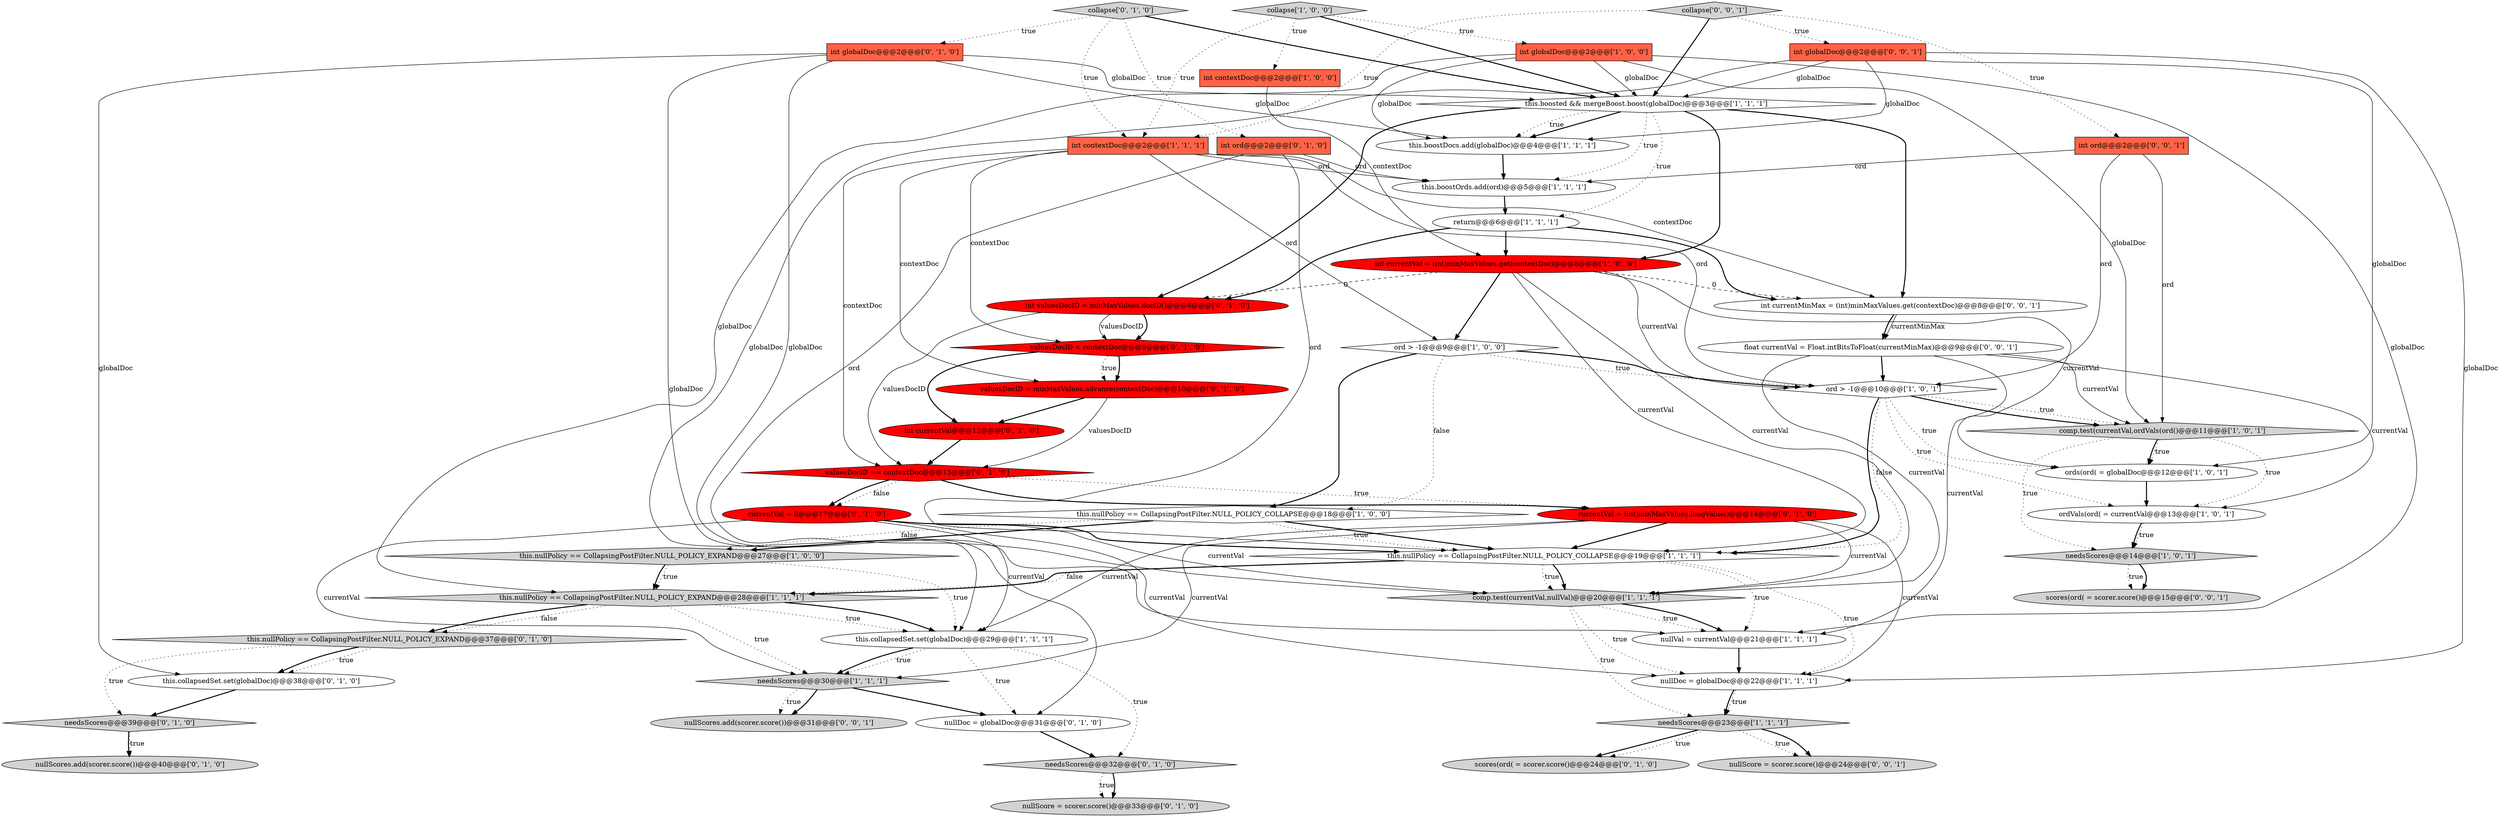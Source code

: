 digraph {
36 [style = filled, label = "collapse['0', '1', '0']", fillcolor = lightgray, shape = diamond image = "AAA0AAABBB2BBB"];
42 [style = filled, label = "nullScore = scorer.score()@@@33@@@['0', '1', '0']", fillcolor = lightgray, shape = ellipse image = "AAA0AAABBB2BBB"];
41 [style = filled, label = "scores(ord( = scorer.score()@@@24@@@['0', '1', '0']", fillcolor = lightgray, shape = ellipse image = "AAA0AAABBB2BBB"];
1 [style = filled, label = "this.boosted && mergeBoost.boost(globalDoc)@@@3@@@['1', '1', '1']", fillcolor = white, shape = diamond image = "AAA0AAABBB1BBB"];
29 [style = filled, label = "needsScores@@@39@@@['0', '1', '0']", fillcolor = lightgray, shape = diamond image = "AAA0AAABBB2BBB"];
35 [style = filled, label = "this.nullPolicy == CollapsingPostFilter.NULL_POLICY_EXPAND@@@37@@@['0', '1', '0']", fillcolor = lightgray, shape = diamond image = "AAA0AAABBB2BBB"];
3 [style = filled, label = "collapse['1', '0', '0']", fillcolor = lightgray, shape = diamond image = "AAA0AAABBB1BBB"];
2 [style = filled, label = "nullDoc = globalDoc@@@22@@@['1', '1', '1']", fillcolor = white, shape = ellipse image = "AAA0AAABBB1BBB"];
18 [style = filled, label = "needsScores@@@14@@@['1', '0', '1']", fillcolor = lightgray, shape = diamond image = "AAA0AAABBB1BBB"];
37 [style = filled, label = "this.collapsedSet.set(globalDoc)@@@38@@@['0', '1', '0']", fillcolor = white, shape = ellipse image = "AAA0AAABBB2BBB"];
34 [style = filled, label = "int currentVal@@@12@@@['0', '1', '0']", fillcolor = red, shape = ellipse image = "AAA1AAABBB2BBB"];
32 [style = filled, label = "needsScores@@@32@@@['0', '1', '0']", fillcolor = lightgray, shape = diamond image = "AAA0AAABBB2BBB"];
46 [style = filled, label = "nullScore = scorer.score()@@@24@@@['0', '0', '1']", fillcolor = lightgray, shape = ellipse image = "AAA0AAABBB3BBB"];
25 [style = filled, label = "nullDoc = globalDoc@@@31@@@['0', '1', '0']", fillcolor = white, shape = ellipse image = "AAA0AAABBB2BBB"];
27 [style = filled, label = "valuesDocID < contextDoc@@@9@@@['0', '1', '0']", fillcolor = red, shape = diamond image = "AAA1AAABBB2BBB"];
22 [style = filled, label = "int contextDoc@@@2@@@['1', '1', '1']", fillcolor = tomato, shape = box image = "AAA0AAABBB1BBB"];
5 [style = filled, label = "comp.test(currentVal,nullVal)@@@20@@@['1', '1', '1']", fillcolor = lightgray, shape = diamond image = "AAA0AAABBB1BBB"];
9 [style = filled, label = "ord > -1@@@9@@@['1', '0', '0']", fillcolor = white, shape = diamond image = "AAA0AAABBB1BBB"];
11 [style = filled, label = "this.boostOrds.add(ord)@@@5@@@['1', '1', '1']", fillcolor = white, shape = ellipse image = "AAA0AAABBB1BBB"];
31 [style = filled, label = "currentVal = (int)minMaxValues.longValue()@@@14@@@['0', '1', '0']", fillcolor = red, shape = ellipse image = "AAA1AAABBB2BBB"];
23 [style = filled, label = "return@@@6@@@['1', '1', '1']", fillcolor = white, shape = ellipse image = "AAA0AAABBB1BBB"];
12 [style = filled, label = "needsScores@@@23@@@['1', '1', '1']", fillcolor = lightgray, shape = diamond image = "AAA0AAABBB1BBB"];
14 [style = filled, label = "nullVal = currentVal@@@21@@@['1', '1', '1']", fillcolor = white, shape = ellipse image = "AAA0AAABBB1BBB"];
48 [style = filled, label = "nullScores.add(scorer.score())@@@31@@@['0', '0', '1']", fillcolor = lightgray, shape = ellipse image = "AAA0AAABBB3BBB"];
7 [style = filled, label = "ords(ord( = globalDoc@@@12@@@['1', '0', '1']", fillcolor = white, shape = ellipse image = "AAA0AAABBB1BBB"];
28 [style = filled, label = "int ord@@@2@@@['0', '1', '0']", fillcolor = tomato, shape = box image = "AAA0AAABBB2BBB"];
45 [style = filled, label = "int ord@@@2@@@['0', '0', '1']", fillcolor = tomato, shape = box image = "AAA0AAABBB3BBB"];
44 [style = filled, label = "int currentMinMax = (int)minMaxValues.get(contextDoc)@@@8@@@['0', '0', '1']", fillcolor = white, shape = ellipse image = "AAA0AAABBB3BBB"];
50 [style = filled, label = "scores(ord( = scorer.score()@@@15@@@['0', '0', '1']", fillcolor = lightgray, shape = ellipse image = "AAA0AAABBB3BBB"];
20 [style = filled, label = "this.nullPolicy == CollapsingPostFilter.NULL_POLICY_EXPAND@@@27@@@['1', '0', '0']", fillcolor = lightgray, shape = diamond image = "AAA0AAABBB1BBB"];
10 [style = filled, label = "int globalDoc@@@2@@@['1', '0', '0']", fillcolor = tomato, shape = box image = "AAA0AAABBB1BBB"];
30 [style = filled, label = "valuesDocID = minMaxValues.advance(contextDoc)@@@10@@@['0', '1', '0']", fillcolor = red, shape = ellipse image = "AAA1AAABBB2BBB"];
49 [style = filled, label = "collapse['0', '0', '1']", fillcolor = lightgray, shape = diamond image = "AAA0AAABBB3BBB"];
13 [style = filled, label = "needsScores@@@30@@@['1', '1', '1']", fillcolor = lightgray, shape = diamond image = "AAA0AAABBB1BBB"];
24 [style = filled, label = "this.nullPolicy == CollapsingPostFilter.NULL_POLICY_COLLAPSE@@@18@@@['1', '0', '0']", fillcolor = white, shape = diamond image = "AAA0AAABBB1BBB"];
26 [style = filled, label = "int globalDoc@@@2@@@['0', '1', '0']", fillcolor = tomato, shape = box image = "AAA0AAABBB2BBB"];
40 [style = filled, label = "currentVal = 0@@@17@@@['0', '1', '0']", fillcolor = red, shape = ellipse image = "AAA1AAABBB2BBB"];
47 [style = filled, label = "int globalDoc@@@2@@@['0', '0', '1']", fillcolor = tomato, shape = box image = "AAA0AAABBB3BBB"];
19 [style = filled, label = "this.nullPolicy == CollapsingPostFilter.NULL_POLICY_EXPAND@@@28@@@['1', '1', '1']", fillcolor = lightgray, shape = diamond image = "AAA0AAABBB1BBB"];
17 [style = filled, label = "int contextDoc@@@2@@@['1', '0', '0']", fillcolor = tomato, shape = box image = "AAA0AAABBB1BBB"];
39 [style = filled, label = "valuesDocID == contextDoc@@@13@@@['0', '1', '0']", fillcolor = red, shape = diamond image = "AAA1AAABBB2BBB"];
0 [style = filled, label = "int currentVal = (int)minMaxValues.get(contextDoc)@@@8@@@['1', '0', '0']", fillcolor = red, shape = ellipse image = "AAA1AAABBB1BBB"];
6 [style = filled, label = "this.collapsedSet.set(globalDoc)@@@29@@@['1', '1', '1']", fillcolor = white, shape = ellipse image = "AAA0AAABBB1BBB"];
43 [style = filled, label = "float currentVal = Float.intBitsToFloat(currentMinMax)@@@9@@@['0', '0', '1']", fillcolor = white, shape = ellipse image = "AAA0AAABBB3BBB"];
16 [style = filled, label = "ord > -1@@@10@@@['1', '0', '1']", fillcolor = white, shape = diamond image = "AAA0AAABBB1BBB"];
38 [style = filled, label = "nullScores.add(scorer.score())@@@40@@@['0', '1', '0']", fillcolor = lightgray, shape = ellipse image = "AAA0AAABBB2BBB"];
21 [style = filled, label = "this.nullPolicy == CollapsingPostFilter.NULL_POLICY_COLLAPSE@@@19@@@['1', '1', '1']", fillcolor = white, shape = diamond image = "AAA0AAABBB1BBB"];
33 [style = filled, label = "int valuesDocID = minMaxValues.docID()@@@8@@@['0', '1', '0']", fillcolor = red, shape = ellipse image = "AAA1AAABBB2BBB"];
8 [style = filled, label = "ordVals(ord( = currentVal@@@13@@@['1', '0', '1']", fillcolor = white, shape = ellipse image = "AAA0AAABBB1BBB"];
4 [style = filled, label = "this.boostDocs.add(globalDoc)@@@4@@@['1', '1', '1']", fillcolor = white, shape = ellipse image = "AAA0AAABBB1BBB"];
15 [style = filled, label = "comp.test(currentVal,ordVals(ord()@@@11@@@['1', '0', '1']", fillcolor = lightgray, shape = diamond image = "AAA0AAABBB1BBB"];
0->44 [style = dashed, label="0"];
6->32 [style = dotted, label="true"];
31->21 [style = bold, label=""];
5->12 [style = dotted, label="true"];
15->7 [style = dotted, label="true"];
7->8 [style = bold, label=""];
26->14 [style = solid, label="globalDoc"];
9->16 [style = bold, label=""];
16->7 [style = dotted, label="true"];
33->39 [style = solid, label="valuesDocID"];
43->15 [style = solid, label="currentVal"];
43->8 [style = solid, label="currentVal"];
32->42 [style = dotted, label="true"];
1->33 [style = bold, label=""];
23->33 [style = bold, label=""];
15->8 [style = dotted, label="true"];
26->1 [style = solid, label="globalDoc"];
24->21 [style = bold, label=""];
35->37 [style = bold, label=""];
39->31 [style = bold, label=""];
47->1 [style = solid, label="globalDoc"];
22->16 [style = solid, label="ord"];
12->46 [style = dotted, label="true"];
31->13 [style = solid, label="currentVal"];
19->35 [style = dotted, label="false"];
44->43 [style = solid, label="currentMinMax"];
1->23 [style = dotted, label="true"];
35->37 [style = dotted, label="true"];
24->21 [style = dotted, label="true"];
9->24 [style = bold, label=""];
22->9 [style = solid, label="ord"];
21->5 [style = dotted, label="true"];
23->44 [style = bold, label=""];
45->15 [style = solid, label="ord"];
13->25 [style = bold, label=""];
47->2 [style = solid, label="globalDoc"];
1->4 [style = bold, label=""];
43->16 [style = bold, label=""];
1->44 [style = bold, label=""];
21->19 [style = bold, label=""];
16->21 [style = dotted, label="false"];
8->18 [style = bold, label=""];
6->13 [style = dotted, label="true"];
45->11 [style = solid, label="ord"];
15->18 [style = dotted, label="true"];
27->30 [style = bold, label=""];
40->6 [style = solid, label="currentVal"];
28->21 [style = solid, label="ord"];
37->29 [style = bold, label=""];
30->34 [style = bold, label=""];
1->4 [style = dotted, label="true"];
1->0 [style = bold, label=""];
19->6 [style = bold, label=""];
22->39 [style = solid, label="contextDoc"];
33->27 [style = bold, label=""];
26->37 [style = solid, label="globalDoc"];
18->50 [style = bold, label=""];
24->20 [style = bold, label=""];
12->41 [style = bold, label=""];
26->4 [style = solid, label="globalDoc"];
49->47 [style = dotted, label="true"];
0->16 [style = solid, label="currentVal"];
49->1 [style = bold, label=""];
17->0 [style = solid, label="contextDoc"];
0->33 [style = dashed, label="0"];
6->25 [style = dotted, label="true"];
2->12 [style = dotted, label="true"];
8->18 [style = dotted, label="true"];
3->17 [style = dotted, label="true"];
29->38 [style = bold, label=""];
20->19 [style = bold, label=""];
32->42 [style = bold, label=""];
10->1 [style = solid, label="globalDoc"];
20->6 [style = dotted, label="true"];
40->21 [style = bold, label=""];
40->13 [style = solid, label="currentVal"];
39->31 [style = dotted, label="true"];
35->29 [style = dotted, label="true"];
16->8 [style = dotted, label="true"];
40->2 [style = solid, label="currentVal"];
3->1 [style = bold, label=""];
36->22 [style = dotted, label="true"];
10->15 [style = solid, label="globalDoc"];
43->14 [style = solid, label="currentVal"];
3->10 [style = dotted, label="true"];
12->41 [style = dotted, label="true"];
21->2 [style = dotted, label="true"];
28->5 [style = solid, label="ord"];
39->40 [style = dotted, label="false"];
18->50 [style = dotted, label="true"];
13->48 [style = bold, label=""];
30->39 [style = solid, label="valuesDocID"];
33->27 [style = solid, label="valuesDocID"];
36->28 [style = dotted, label="true"];
10->4 [style = solid, label="globalDoc"];
23->0 [style = bold, label=""];
31->5 [style = solid, label="currentVal"];
24->20 [style = dotted, label="false"];
49->45 [style = dotted, label="true"];
26->25 [style = solid, label="globalDoc"];
0->21 [style = solid, label="currentVal"];
31->6 [style = solid, label="currentVal"];
21->5 [style = bold, label=""];
31->2 [style = solid, label="currentVal"];
27->34 [style = bold, label=""];
12->46 [style = bold, label=""];
0->7 [style = solid, label="currentVal"];
39->40 [style = bold, label=""];
6->13 [style = bold, label=""];
19->35 [style = bold, label=""];
34->39 [style = bold, label=""];
47->7 [style = solid, label="globalDoc"];
22->30 [style = solid, label="contextDoc"];
20->19 [style = dotted, label="true"];
49->22 [style = dotted, label="true"];
14->2 [style = bold, label=""];
9->16 [style = dotted, label="true"];
22->27 [style = solid, label="contextDoc"];
40->5 [style = solid, label="currentVal"];
5->2 [style = dotted, label="true"];
16->15 [style = dotted, label="true"];
36->26 [style = dotted, label="true"];
16->15 [style = bold, label=""];
9->24 [style = dotted, label="false"];
5->14 [style = dotted, label="true"];
28->11 [style = solid, label="ord"];
0->9 [style = bold, label=""];
21->19 [style = dotted, label="false"];
15->7 [style = bold, label=""];
10->19 [style = solid, label="globalDoc"];
47->6 [style = solid, label="globalDoc"];
1->11 [style = dotted, label="true"];
25->32 [style = bold, label=""];
29->38 [style = dotted, label="true"];
19->13 [style = dotted, label="true"];
5->14 [style = bold, label=""];
43->5 [style = solid, label="currentVal"];
36->1 [style = bold, label=""];
10->14 [style = solid, label="globalDoc"];
2->12 [style = bold, label=""];
44->43 [style = bold, label=""];
27->30 [style = dotted, label="true"];
22->11 [style = solid, label="ord"];
22->44 [style = solid, label="contextDoc"];
16->21 [style = bold, label=""];
0->5 [style = solid, label="currentVal"];
3->22 [style = dotted, label="true"];
47->4 [style = solid, label="globalDoc"];
45->16 [style = solid, label="ord"];
21->14 [style = dotted, label="true"];
19->6 [style = dotted, label="true"];
13->48 [style = dotted, label="true"];
4->11 [style = bold, label=""];
11->23 [style = bold, label=""];
}
